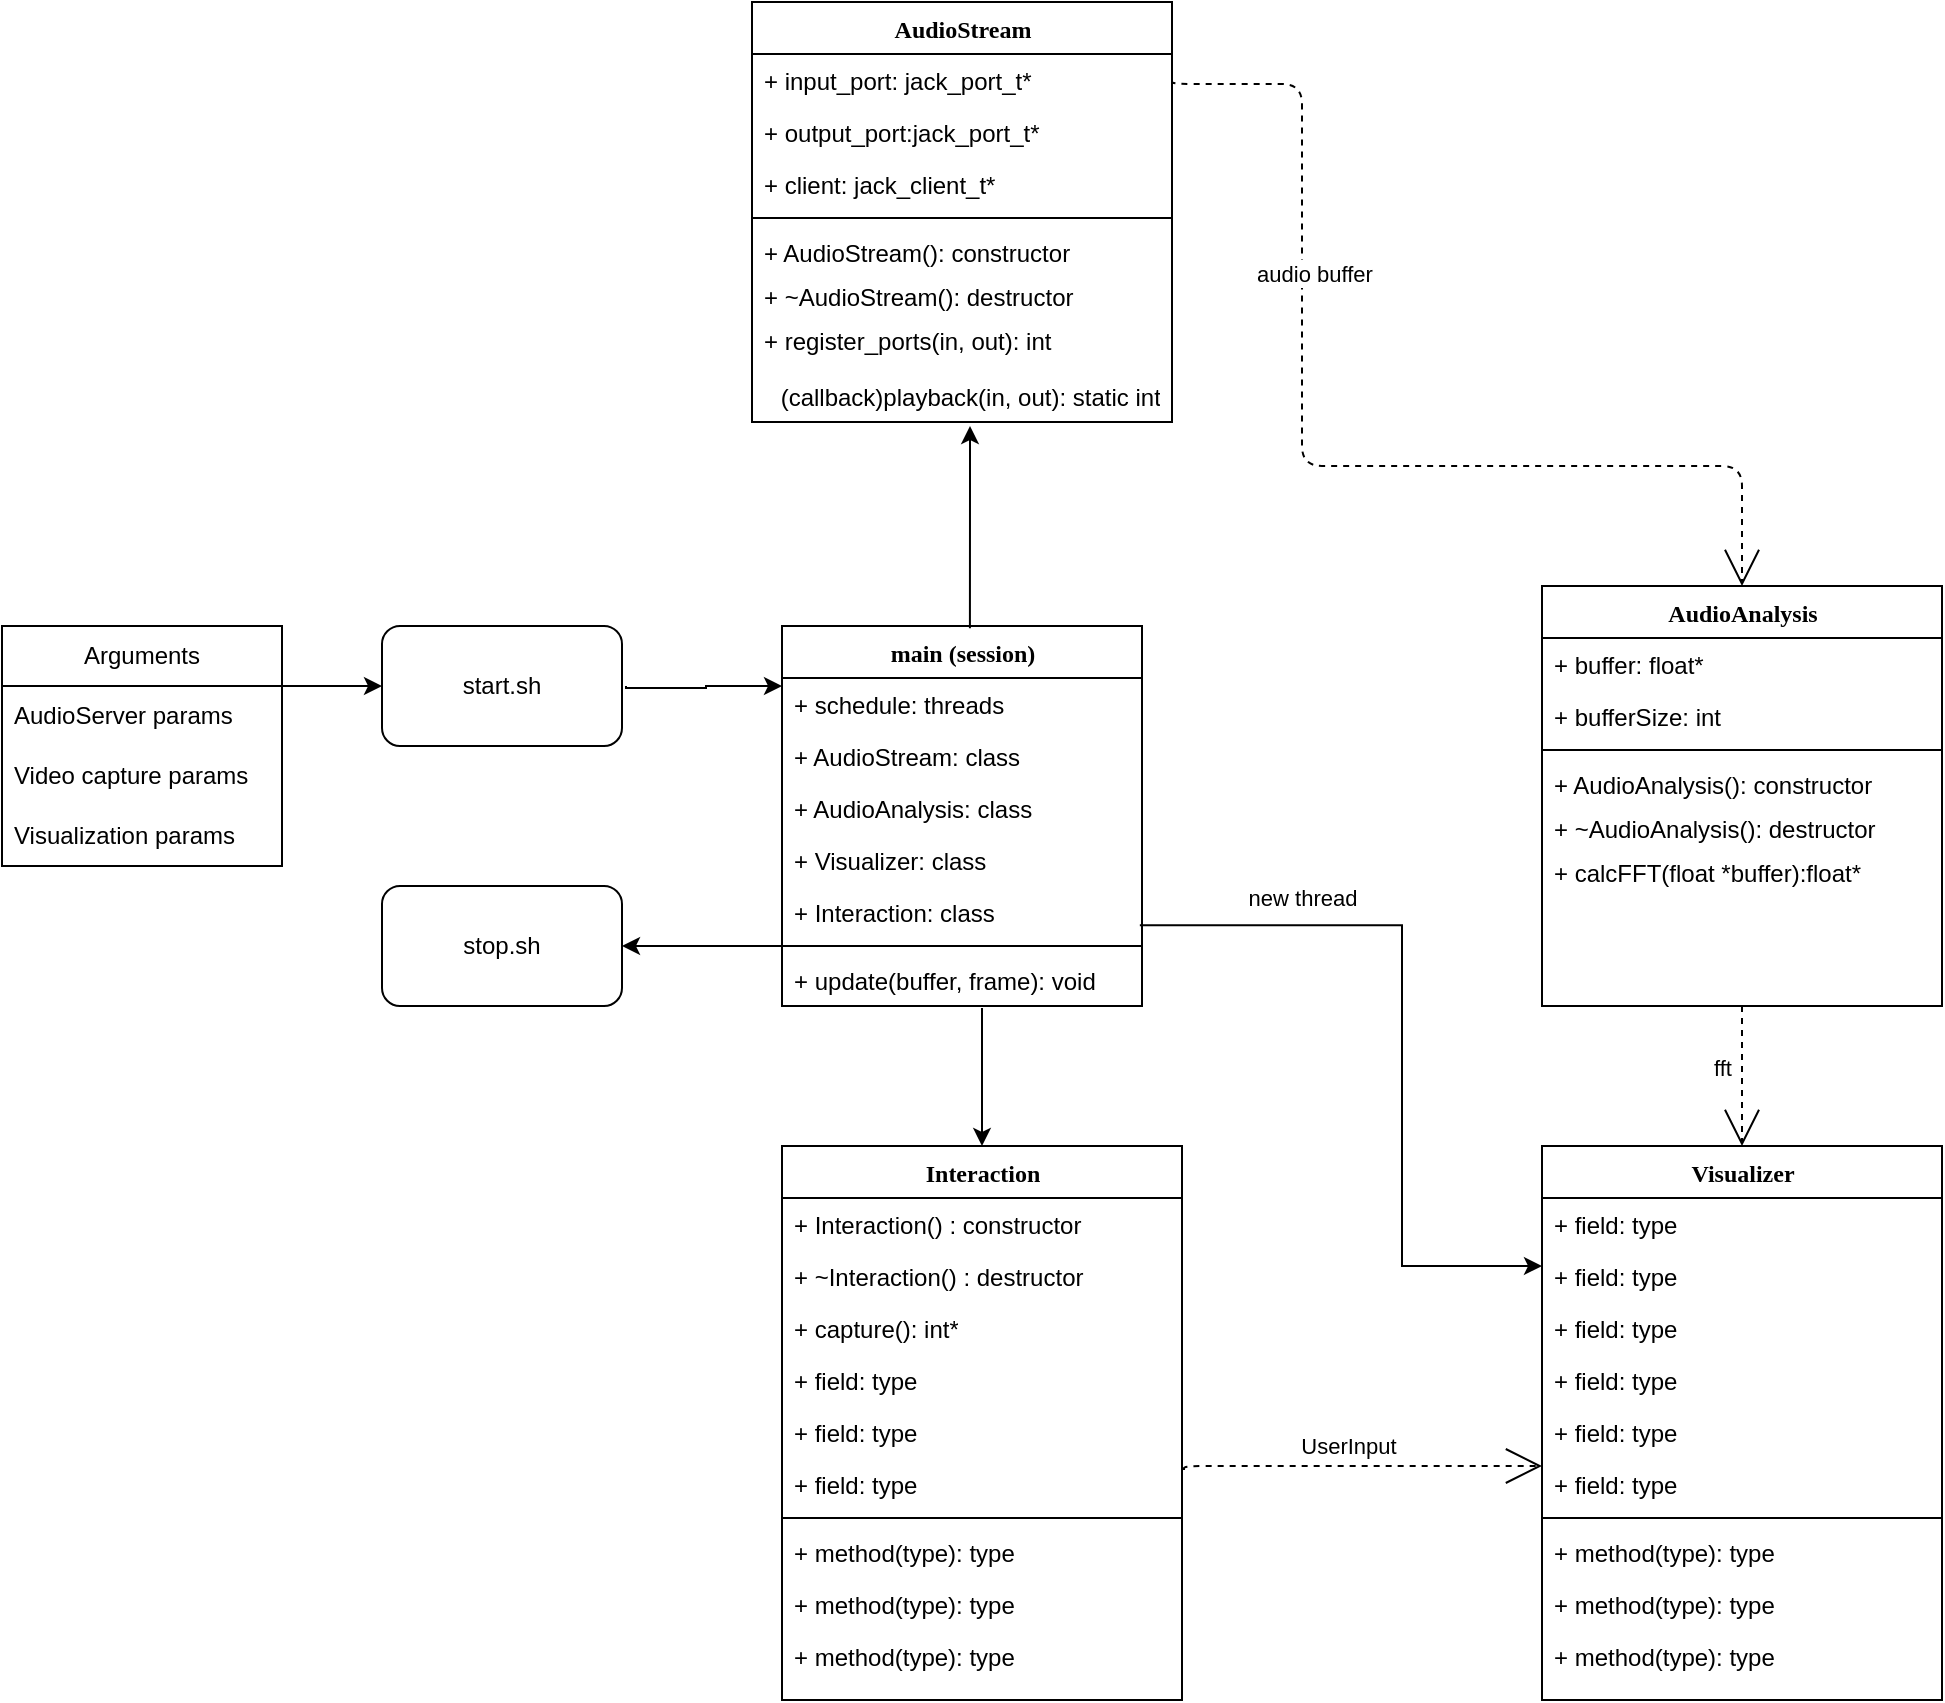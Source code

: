 <mxfile version="21.6.5" type="device">
  <diagram name="Page-1" id="9f46799a-70d6-7492-0946-bef42562c5a5">
    <mxGraphModel dx="1360" dy="1645" grid="1" gridSize="10" guides="1" tooltips="1" connect="1" arrows="1" fold="1" page="1" pageScale="1" pageWidth="1100" pageHeight="850" background="none" math="0" shadow="0">
      <root>
        <mxCell id="0" />
        <mxCell id="1" parent="0" />
        <mxCell id="o-AWOVwkgYh1DWZwRWpx-1" value="main (session)" style="swimlane;html=1;fontStyle=1;align=center;verticalAlign=top;childLayout=stackLayout;horizontal=1;startSize=26;horizontalStack=0;resizeParent=1;resizeLast=0;collapsible=1;marginBottom=0;swimlaneFillColor=#ffffff;rounded=0;shadow=0;comic=0;labelBackgroundColor=none;strokeWidth=1;fillColor=none;fontFamily=Verdana;fontSize=12" parent="1" vertex="1">
          <mxGeometry x="440" y="60" width="180" height="190" as="geometry" />
        </mxCell>
        <mxCell id="o-AWOVwkgYh1DWZwRWpx-2" value="+ schedule: threads" style="text;html=1;strokeColor=none;fillColor=none;align=left;verticalAlign=top;spacingLeft=4;spacingRight=4;whiteSpace=wrap;overflow=hidden;rotatable=0;points=[[0,0.5],[1,0.5]];portConstraint=eastwest;" parent="o-AWOVwkgYh1DWZwRWpx-1" vertex="1">
          <mxGeometry y="26" width="180" height="26" as="geometry" />
        </mxCell>
        <mxCell id="o-AWOVwkgYh1DWZwRWpx-3" value="+ AudioStream: class" style="text;html=1;strokeColor=none;fillColor=none;align=left;verticalAlign=top;spacingLeft=4;spacingRight=4;whiteSpace=wrap;overflow=hidden;rotatable=0;points=[[0,0.5],[1,0.5]];portConstraint=eastwest;" parent="o-AWOVwkgYh1DWZwRWpx-1" vertex="1">
          <mxGeometry y="52" width="180" height="26" as="geometry" />
        </mxCell>
        <mxCell id="o-AWOVwkgYh1DWZwRWpx-4" value="+ AudioAnalysis: class" style="text;html=1;strokeColor=none;fillColor=none;align=left;verticalAlign=top;spacingLeft=4;spacingRight=4;whiteSpace=wrap;overflow=hidden;rotatable=0;points=[[0,0.5],[1,0.5]];portConstraint=eastwest;" parent="o-AWOVwkgYh1DWZwRWpx-1" vertex="1">
          <mxGeometry y="78" width="180" height="26" as="geometry" />
        </mxCell>
        <mxCell id="o-AWOVwkgYh1DWZwRWpx-5" value="+ Visualizer: class" style="text;html=1;strokeColor=none;fillColor=none;align=left;verticalAlign=top;spacingLeft=4;spacingRight=4;whiteSpace=wrap;overflow=hidden;rotatable=0;points=[[0,0.5],[1,0.5]];portConstraint=eastwest;" parent="o-AWOVwkgYh1DWZwRWpx-1" vertex="1">
          <mxGeometry y="104" width="180" height="26" as="geometry" />
        </mxCell>
        <mxCell id="o-AWOVwkgYh1DWZwRWpx-6" value="+ Interaction: class" style="text;html=1;strokeColor=none;fillColor=none;align=left;verticalAlign=top;spacingLeft=4;spacingRight=4;whiteSpace=wrap;overflow=hidden;rotatable=0;points=[[0,0.5],[1,0.5]];portConstraint=eastwest;" parent="o-AWOVwkgYh1DWZwRWpx-1" vertex="1">
          <mxGeometry y="130" width="180" height="26" as="geometry" />
        </mxCell>
        <mxCell id="o-AWOVwkgYh1DWZwRWpx-7" value="" style="line;html=1;strokeWidth=1;fillColor=none;align=left;verticalAlign=middle;spacingTop=-1;spacingLeft=3;spacingRight=3;rotatable=0;labelPosition=right;points=[];portConstraint=eastwest;" parent="o-AWOVwkgYh1DWZwRWpx-1" vertex="1">
          <mxGeometry y="156" width="180" height="8" as="geometry" />
        </mxCell>
        <mxCell id="o-AWOVwkgYh1DWZwRWpx-8" value="+ update(buffer, frame): void" style="text;html=1;strokeColor=none;fillColor=none;align=left;verticalAlign=top;spacingLeft=4;spacingRight=4;whiteSpace=wrap;overflow=hidden;rotatable=0;points=[[0,0.5],[1,0.5]];portConstraint=eastwest;" parent="o-AWOVwkgYh1DWZwRWpx-1" vertex="1">
          <mxGeometry y="164" width="180" height="26" as="geometry" />
        </mxCell>
        <mxCell id="o-AWOVwkgYh1DWZwRWpx-9" value="Visualizer" style="swimlane;html=1;fontStyle=1;align=center;verticalAlign=top;childLayout=stackLayout;horizontal=1;startSize=26;horizontalStack=0;resizeParent=1;resizeLast=0;collapsible=1;marginBottom=0;swimlaneFillColor=#ffffff;rounded=0;shadow=0;comic=0;labelBackgroundColor=none;strokeWidth=1;fillColor=none;fontFamily=Verdana;fontSize=12" parent="1" vertex="1">
          <mxGeometry x="820" y="320" width="200" height="277" as="geometry" />
        </mxCell>
        <mxCell id="o-AWOVwkgYh1DWZwRWpx-10" value="+ field: type" style="text;html=1;strokeColor=none;fillColor=none;align=left;verticalAlign=top;spacingLeft=4;spacingRight=4;whiteSpace=wrap;overflow=hidden;rotatable=0;points=[[0,0.5],[1,0.5]];portConstraint=eastwest;" parent="o-AWOVwkgYh1DWZwRWpx-9" vertex="1">
          <mxGeometry y="26" width="200" height="26" as="geometry" />
        </mxCell>
        <mxCell id="o-AWOVwkgYh1DWZwRWpx-11" value="+ field: type" style="text;html=1;strokeColor=none;fillColor=none;align=left;verticalAlign=top;spacingLeft=4;spacingRight=4;whiteSpace=wrap;overflow=hidden;rotatable=0;points=[[0,0.5],[1,0.5]];portConstraint=eastwest;" parent="o-AWOVwkgYh1DWZwRWpx-9" vertex="1">
          <mxGeometry y="52" width="200" height="26" as="geometry" />
        </mxCell>
        <mxCell id="o-AWOVwkgYh1DWZwRWpx-12" value="+ field: type" style="text;html=1;strokeColor=none;fillColor=none;align=left;verticalAlign=top;spacingLeft=4;spacingRight=4;whiteSpace=wrap;overflow=hidden;rotatable=0;points=[[0,0.5],[1,0.5]];portConstraint=eastwest;" parent="o-AWOVwkgYh1DWZwRWpx-9" vertex="1">
          <mxGeometry y="78" width="200" height="26" as="geometry" />
        </mxCell>
        <mxCell id="o-AWOVwkgYh1DWZwRWpx-13" value="+ field: type" style="text;html=1;strokeColor=none;fillColor=none;align=left;verticalAlign=top;spacingLeft=4;spacingRight=4;whiteSpace=wrap;overflow=hidden;rotatable=0;points=[[0,0.5],[1,0.5]];portConstraint=eastwest;" parent="o-AWOVwkgYh1DWZwRWpx-9" vertex="1">
          <mxGeometry y="104" width="200" height="26" as="geometry" />
        </mxCell>
        <mxCell id="o-AWOVwkgYh1DWZwRWpx-14" value="+ field: type" style="text;html=1;strokeColor=none;fillColor=none;align=left;verticalAlign=top;spacingLeft=4;spacingRight=4;whiteSpace=wrap;overflow=hidden;rotatable=0;points=[[0,0.5],[1,0.5]];portConstraint=eastwest;" parent="o-AWOVwkgYh1DWZwRWpx-9" vertex="1">
          <mxGeometry y="130" width="200" height="26" as="geometry" />
        </mxCell>
        <mxCell id="o-AWOVwkgYh1DWZwRWpx-15" value="+ field: type" style="text;html=1;strokeColor=none;fillColor=none;align=left;verticalAlign=top;spacingLeft=4;spacingRight=4;whiteSpace=wrap;overflow=hidden;rotatable=0;points=[[0,0.5],[1,0.5]];portConstraint=eastwest;" parent="o-AWOVwkgYh1DWZwRWpx-9" vertex="1">
          <mxGeometry y="156" width="200" height="26" as="geometry" />
        </mxCell>
        <mxCell id="o-AWOVwkgYh1DWZwRWpx-16" value="" style="line;html=1;strokeWidth=1;fillColor=none;align=left;verticalAlign=middle;spacingTop=-1;spacingLeft=3;spacingRight=3;rotatable=0;labelPosition=right;points=[];portConstraint=eastwest;" parent="o-AWOVwkgYh1DWZwRWpx-9" vertex="1">
          <mxGeometry y="182" width="200" height="8" as="geometry" />
        </mxCell>
        <mxCell id="o-AWOVwkgYh1DWZwRWpx-17" value="+ method(type): type" style="text;html=1;strokeColor=none;fillColor=none;align=left;verticalAlign=top;spacingLeft=4;spacingRight=4;whiteSpace=wrap;overflow=hidden;rotatable=0;points=[[0,0.5],[1,0.5]];portConstraint=eastwest;" parent="o-AWOVwkgYh1DWZwRWpx-9" vertex="1">
          <mxGeometry y="190" width="200" height="26" as="geometry" />
        </mxCell>
        <mxCell id="o-AWOVwkgYh1DWZwRWpx-18" value="+ method(type): type" style="text;html=1;strokeColor=none;fillColor=none;align=left;verticalAlign=top;spacingLeft=4;spacingRight=4;whiteSpace=wrap;overflow=hidden;rotatable=0;points=[[0,0.5],[1,0.5]];portConstraint=eastwest;" parent="o-AWOVwkgYh1DWZwRWpx-9" vertex="1">
          <mxGeometry y="216" width="200" height="26" as="geometry" />
        </mxCell>
        <mxCell id="o-AWOVwkgYh1DWZwRWpx-19" value="+ method(type): type" style="text;html=1;strokeColor=none;fillColor=none;align=left;verticalAlign=top;spacingLeft=4;spacingRight=4;whiteSpace=wrap;overflow=hidden;rotatable=0;points=[[0,0.5],[1,0.5]];portConstraint=eastwest;" parent="o-AWOVwkgYh1DWZwRWpx-9" vertex="1">
          <mxGeometry y="242" width="200" height="26" as="geometry" />
        </mxCell>
        <mxCell id="o-AWOVwkgYh1DWZwRWpx-20" value="AudioStream" style="swimlane;html=1;fontStyle=1;align=center;verticalAlign=top;childLayout=stackLayout;horizontal=1;startSize=26;horizontalStack=0;resizeParent=1;resizeLast=0;collapsible=1;marginBottom=0;swimlaneFillColor=#ffffff;rounded=0;shadow=0;comic=0;labelBackgroundColor=none;strokeWidth=1;fillColor=none;fontFamily=Verdana;fontSize=12" parent="1" vertex="1">
          <mxGeometry x="425" y="-252" width="210" height="210" as="geometry" />
        </mxCell>
        <mxCell id="o-AWOVwkgYh1DWZwRWpx-21" value="+ input_port: jack_port_t*" style="text;html=1;strokeColor=none;fillColor=none;align=left;verticalAlign=top;spacingLeft=4;spacingRight=4;whiteSpace=wrap;overflow=hidden;rotatable=0;points=[[0,0.5],[1,0.5]];portConstraint=eastwest;" parent="o-AWOVwkgYh1DWZwRWpx-20" vertex="1">
          <mxGeometry y="26" width="210" height="26" as="geometry" />
        </mxCell>
        <mxCell id="o-AWOVwkgYh1DWZwRWpx-22" value="+ output_port:jack_port_t*" style="text;html=1;strokeColor=none;fillColor=none;align=left;verticalAlign=top;spacingLeft=4;spacingRight=4;whiteSpace=wrap;overflow=hidden;rotatable=0;points=[[0,0.5],[1,0.5]];portConstraint=eastwest;" parent="o-AWOVwkgYh1DWZwRWpx-20" vertex="1">
          <mxGeometry y="52" width="210" height="26" as="geometry" />
        </mxCell>
        <mxCell id="o-AWOVwkgYh1DWZwRWpx-23" value="+ client: jack_client_t*" style="text;html=1;strokeColor=none;fillColor=none;align=left;verticalAlign=top;spacingLeft=4;spacingRight=4;whiteSpace=wrap;overflow=hidden;rotatable=0;points=[[0,0.5],[1,0.5]];portConstraint=eastwest;" parent="o-AWOVwkgYh1DWZwRWpx-20" vertex="1">
          <mxGeometry y="78" width="210" height="26" as="geometry" />
        </mxCell>
        <mxCell id="o-AWOVwkgYh1DWZwRWpx-24" value="" style="line;html=1;strokeWidth=1;fillColor=none;align=left;verticalAlign=middle;spacingTop=-1;spacingLeft=3;spacingRight=3;rotatable=0;labelPosition=right;points=[];portConstraint=eastwest;" parent="o-AWOVwkgYh1DWZwRWpx-20" vertex="1">
          <mxGeometry y="104" width="210" height="8" as="geometry" />
        </mxCell>
        <mxCell id="o-AWOVwkgYh1DWZwRWpx-25" value="+ AudioStream(): constructor" style="text;html=1;strokeColor=none;fillColor=none;align=left;verticalAlign=top;spacingLeft=4;spacingRight=4;whiteSpace=wrap;overflow=hidden;rotatable=0;points=[[0,0.5],[1,0.5]];portConstraint=eastwest;" parent="o-AWOVwkgYh1DWZwRWpx-20" vertex="1">
          <mxGeometry y="112" width="210" height="22" as="geometry" />
        </mxCell>
        <mxCell id="o-AWOVwkgYh1DWZwRWpx-26" value="+ ~AudioStream(): destructor" style="text;html=1;strokeColor=none;fillColor=none;align=left;verticalAlign=top;spacingLeft=4;spacingRight=4;whiteSpace=wrap;overflow=hidden;rotatable=0;points=[[0,0.5],[1,0.5]];portConstraint=eastwest;" parent="o-AWOVwkgYh1DWZwRWpx-20" vertex="1">
          <mxGeometry y="134" width="210" height="22" as="geometry" />
        </mxCell>
        <mxCell id="o-AWOVwkgYh1DWZwRWpx-27" value="+ register_ports(in, out): int" style="text;html=1;strokeColor=none;fillColor=none;align=left;verticalAlign=top;spacingLeft=4;spacingRight=4;whiteSpace=wrap;overflow=hidden;rotatable=0;points=[[0,0.5],[1,0.5]];portConstraint=eastwest;" parent="o-AWOVwkgYh1DWZwRWpx-20" vertex="1">
          <mxGeometry y="156" width="210" height="26" as="geometry" />
        </mxCell>
        <mxCell id="o-AWOVwkgYh1DWZwRWpx-28" value="AudioAnalysis" style="swimlane;html=1;fontStyle=1;align=center;verticalAlign=top;childLayout=stackLayout;horizontal=1;startSize=26;horizontalStack=0;resizeParent=1;resizeLast=0;collapsible=1;marginBottom=0;swimlaneFillColor=#ffffff;rounded=0;shadow=0;comic=0;labelBackgroundColor=none;strokeWidth=1;fillColor=none;fontFamily=Verdana;fontSize=12" parent="1" vertex="1">
          <mxGeometry x="820" y="40" width="200" height="210" as="geometry" />
        </mxCell>
        <mxCell id="pKm74CVZ-jozPL6_3PK_-2" value="&lt;div&gt;+ buffer: float*&lt;/div&gt;" style="text;html=1;strokeColor=none;fillColor=none;align=left;verticalAlign=top;spacingLeft=4;spacingRight=4;whiteSpace=wrap;overflow=hidden;rotatable=0;points=[[0,0.5],[1,0.5]];portConstraint=eastwest;" vertex="1" parent="o-AWOVwkgYh1DWZwRWpx-28">
          <mxGeometry y="26" width="200" height="26" as="geometry" />
        </mxCell>
        <mxCell id="o-AWOVwkgYh1DWZwRWpx-31" value="+ bufferSize: int" style="text;html=1;strokeColor=none;fillColor=none;align=left;verticalAlign=top;spacingLeft=4;spacingRight=4;whiteSpace=wrap;overflow=hidden;rotatable=0;points=[[0,0.5],[1,0.5]];portConstraint=eastwest;" parent="o-AWOVwkgYh1DWZwRWpx-28" vertex="1">
          <mxGeometry y="52" width="200" height="26" as="geometry" />
        </mxCell>
        <mxCell id="o-AWOVwkgYh1DWZwRWpx-32" value="" style="line;html=1;strokeWidth=1;fillColor=none;align=left;verticalAlign=middle;spacingTop=-1;spacingLeft=3;spacingRight=3;rotatable=0;labelPosition=right;points=[];portConstraint=eastwest;" parent="o-AWOVwkgYh1DWZwRWpx-28" vertex="1">
          <mxGeometry y="78" width="200" height="8" as="geometry" />
        </mxCell>
        <mxCell id="o-AWOVwkgYh1DWZwRWpx-33" value="+ AudioAnalysis(): constructor" style="text;html=1;strokeColor=none;fillColor=none;align=left;verticalAlign=top;spacingLeft=4;spacingRight=4;whiteSpace=wrap;overflow=hidden;rotatable=0;points=[[0,0.5],[1,0.5]];portConstraint=eastwest;" parent="o-AWOVwkgYh1DWZwRWpx-28" vertex="1">
          <mxGeometry y="86" width="200" height="22" as="geometry" />
        </mxCell>
        <mxCell id="o-AWOVwkgYh1DWZwRWpx-34" value="+ ~AudioAnalysis(): destructor" style="text;html=1;strokeColor=none;fillColor=none;align=left;verticalAlign=top;spacingLeft=4;spacingRight=4;whiteSpace=wrap;overflow=hidden;rotatable=0;points=[[0,0.5],[1,0.5]];portConstraint=eastwest;" parent="o-AWOVwkgYh1DWZwRWpx-28" vertex="1">
          <mxGeometry y="108" width="200" height="22" as="geometry" />
        </mxCell>
        <mxCell id="o-AWOVwkgYh1DWZwRWpx-35" value="+ calcFFT(float *buffer):float*" style="text;html=1;strokeColor=none;fillColor=none;align=left;verticalAlign=top;spacingLeft=4;spacingRight=4;whiteSpace=wrap;overflow=hidden;rotatable=0;points=[[0,0.5],[1,0.5]];portConstraint=eastwest;" parent="o-AWOVwkgYh1DWZwRWpx-28" vertex="1">
          <mxGeometry y="130" width="200" height="26" as="geometry" />
        </mxCell>
        <mxCell id="o-AWOVwkgYh1DWZwRWpx-36" value="start.sh" style="rounded=1;whiteSpace=wrap;html=1;" parent="1" vertex="1">
          <mxGeometry x="240" y="60" width="120" height="60" as="geometry" />
        </mxCell>
        <mxCell id="o-AWOVwkgYh1DWZwRWpx-37" value="Arguments" style="swimlane;fontStyle=0;childLayout=stackLayout;horizontal=1;startSize=30;horizontalStack=0;resizeParent=1;resizeParentMax=0;resizeLast=0;collapsible=1;marginBottom=0;whiteSpace=wrap;html=1;" parent="1" vertex="1">
          <mxGeometry x="50" y="60" width="140" height="120" as="geometry" />
        </mxCell>
        <mxCell id="o-AWOVwkgYh1DWZwRWpx-38" value="AudioServer params" style="text;strokeColor=none;fillColor=none;align=left;verticalAlign=middle;spacingLeft=4;spacingRight=4;overflow=hidden;points=[[0,0.5],[1,0.5]];portConstraint=eastwest;rotatable=0;whiteSpace=wrap;html=1;" parent="o-AWOVwkgYh1DWZwRWpx-37" vertex="1">
          <mxGeometry y="30" width="140" height="30" as="geometry" />
        </mxCell>
        <mxCell id="o-AWOVwkgYh1DWZwRWpx-39" value="Video capture params" style="text;strokeColor=none;fillColor=none;align=left;verticalAlign=middle;spacingLeft=4;spacingRight=4;overflow=hidden;points=[[0,0.5],[1,0.5]];portConstraint=eastwest;rotatable=0;whiteSpace=wrap;html=1;" parent="o-AWOVwkgYh1DWZwRWpx-37" vertex="1">
          <mxGeometry y="60" width="140" height="30" as="geometry" />
        </mxCell>
        <mxCell id="o-AWOVwkgYh1DWZwRWpx-40" value="Visualization params" style="text;strokeColor=none;fillColor=none;align=left;verticalAlign=middle;spacingLeft=4;spacingRight=4;overflow=hidden;points=[[0,0.5],[1,0.5]];portConstraint=eastwest;rotatable=0;whiteSpace=wrap;html=1;" parent="o-AWOVwkgYh1DWZwRWpx-37" vertex="1">
          <mxGeometry y="90" width="140" height="30" as="geometry" />
        </mxCell>
        <mxCell id="o-AWOVwkgYh1DWZwRWpx-41" value="&lt;div&gt;stop.sh&lt;/div&gt;" style="rounded=1;whiteSpace=wrap;html=1;" parent="1" vertex="1">
          <mxGeometry x="240" y="190" width="120" height="60" as="geometry" />
        </mxCell>
        <mxCell id="o-AWOVwkgYh1DWZwRWpx-42" style="edgeStyle=orthogonalEdgeStyle;rounded=0;orthogonalLoop=1;jettySize=auto;html=1;exitX=1;exitY=0;exitDx=0;exitDy=0;entryX=0;entryY=0.5;entryDx=0;entryDy=0;" parent="1" source="o-AWOVwkgYh1DWZwRWpx-37" target="o-AWOVwkgYh1DWZwRWpx-36" edge="1">
          <mxGeometry relative="1" as="geometry">
            <mxPoint x="780" y="435" as="targetPoint" />
            <mxPoint x="700" y="448" as="sourcePoint" />
            <Array as="points">
              <mxPoint x="190" y="90" />
            </Array>
          </mxGeometry>
        </mxCell>
        <mxCell id="o-AWOVwkgYh1DWZwRWpx-43" style="edgeStyle=orthogonalEdgeStyle;rounded=0;orthogonalLoop=1;jettySize=auto;html=1;exitX=1;exitY=0.5;exitDx=0;exitDy=0;" parent="1" edge="1">
          <mxGeometry relative="1" as="geometry">
            <mxPoint x="440" y="90" as="targetPoint" />
            <mxPoint x="362" y="90" as="sourcePoint" />
            <Array as="points">
              <mxPoint x="362" y="91" />
              <mxPoint x="402" y="91" />
              <mxPoint x="402" y="90" />
              <mxPoint x="440" y="90" />
            </Array>
          </mxGeometry>
        </mxCell>
        <mxCell id="o-AWOVwkgYh1DWZwRWpx-44" style="edgeStyle=orthogonalEdgeStyle;html=1;labelBackgroundColor=none;startFill=0;startSize=8;endArrow=open;endFill=0;endSize=16;fontFamily=Verdana;fontSize=12;dashed=1;entryX=0.5;entryY=0;entryDx=0;entryDy=0;exitX=1;exitY=0.5;exitDx=0;exitDy=0;" parent="1" source="o-AWOVwkgYh1DWZwRWpx-21" target="o-AWOVwkgYh1DWZwRWpx-28" edge="1">
          <mxGeometry relative="1" as="geometry">
            <Array as="points">
              <mxPoint x="635" y="-211" />
              <mxPoint x="700" y="-211" />
              <mxPoint x="700" y="-20" />
              <mxPoint x="920" y="-20" />
            </Array>
            <mxPoint x="545" y="-30" as="targetPoint" />
            <mxPoint x="910" y="-160" as="sourcePoint" />
          </mxGeometry>
        </mxCell>
        <mxCell id="o-AWOVwkgYh1DWZwRWpx-45" value="Text" style="edgeLabel;html=1;align=center;verticalAlign=middle;resizable=0;points=[];" parent="o-AWOVwkgYh1DWZwRWpx-44" vertex="1" connectable="0">
          <mxGeometry x="-0.402" y="3" relative="1" as="geometry">
            <mxPoint as="offset" />
          </mxGeometry>
        </mxCell>
        <mxCell id="o-AWOVwkgYh1DWZwRWpx-46" value="audio buffer" style="edgeLabel;html=1;align=center;verticalAlign=middle;resizable=0;points=[];" parent="o-AWOVwkgYh1DWZwRWpx-44" vertex="1" connectable="0">
          <mxGeometry x="-0.399" y="6" relative="1" as="geometry">
            <mxPoint as="offset" />
          </mxGeometry>
        </mxCell>
        <mxCell id="o-AWOVwkgYh1DWZwRWpx-47" style="edgeStyle=orthogonalEdgeStyle;rounded=0;orthogonalLoop=1;jettySize=auto;html=1;exitX=0.522;exitY=0.006;exitDx=0;exitDy=0;exitPerimeter=0;" parent="1" source="o-AWOVwkgYh1DWZwRWpx-1" edge="1">
          <mxGeometry relative="1" as="geometry">
            <mxPoint x="534" y="-40" as="targetPoint" />
            <mxPoint x="410" y="120" as="sourcePoint" />
            <Array as="points">
              <mxPoint x="534" y="-10" />
            </Array>
          </mxGeometry>
        </mxCell>
        <mxCell id="o-AWOVwkgYh1DWZwRWpx-48" value="&amp;nbsp;(callback)playback(in, out): static int" style="text;html=1;strokeColor=none;fillColor=none;align=left;verticalAlign=top;spacingLeft=4;spacingRight=4;whiteSpace=wrap;overflow=hidden;rotatable=0;points=[[0,0.5],[1,0.5]];portConstraint=eastwest;" parent="1" vertex="1">
          <mxGeometry x="430" y="-68" width="210" height="18" as="geometry" />
        </mxCell>
        <mxCell id="o-AWOVwkgYh1DWZwRWpx-50" value="Interaction" style="swimlane;html=1;fontStyle=1;align=center;verticalAlign=top;childLayout=stackLayout;horizontal=1;startSize=26;horizontalStack=0;resizeParent=1;resizeLast=0;collapsible=1;marginBottom=0;swimlaneFillColor=#ffffff;rounded=0;shadow=0;comic=0;labelBackgroundColor=none;strokeWidth=1;fillColor=none;fontFamily=Verdana;fontSize=12" parent="1" vertex="1">
          <mxGeometry x="440" y="320" width="200" height="277" as="geometry" />
        </mxCell>
        <mxCell id="o-AWOVwkgYh1DWZwRWpx-51" value="+ Interaction() : constructor" style="text;html=1;strokeColor=none;fillColor=none;align=left;verticalAlign=top;spacingLeft=4;spacingRight=4;whiteSpace=wrap;overflow=hidden;rotatable=0;points=[[0,0.5],[1,0.5]];portConstraint=eastwest;" parent="o-AWOVwkgYh1DWZwRWpx-50" vertex="1">
          <mxGeometry y="26" width="200" height="26" as="geometry" />
        </mxCell>
        <mxCell id="o-AWOVwkgYh1DWZwRWpx-52" value="+ ~Interaction() : destructor" style="text;html=1;strokeColor=none;fillColor=none;align=left;verticalAlign=top;spacingLeft=4;spacingRight=4;whiteSpace=wrap;overflow=hidden;rotatable=0;points=[[0,0.5],[1,0.5]];portConstraint=eastwest;" parent="o-AWOVwkgYh1DWZwRWpx-50" vertex="1">
          <mxGeometry y="52" width="200" height="26" as="geometry" />
        </mxCell>
        <mxCell id="o-AWOVwkgYh1DWZwRWpx-53" value="+ capture(): int*" style="text;html=1;strokeColor=none;fillColor=none;align=left;verticalAlign=top;spacingLeft=4;spacingRight=4;whiteSpace=wrap;overflow=hidden;rotatable=0;points=[[0,0.5],[1,0.5]];portConstraint=eastwest;" parent="o-AWOVwkgYh1DWZwRWpx-50" vertex="1">
          <mxGeometry y="78" width="200" height="26" as="geometry" />
        </mxCell>
        <mxCell id="o-AWOVwkgYh1DWZwRWpx-54" value="+ field: type" style="text;html=1;strokeColor=none;fillColor=none;align=left;verticalAlign=top;spacingLeft=4;spacingRight=4;whiteSpace=wrap;overflow=hidden;rotatable=0;points=[[0,0.5],[1,0.5]];portConstraint=eastwest;" parent="o-AWOVwkgYh1DWZwRWpx-50" vertex="1">
          <mxGeometry y="104" width="200" height="26" as="geometry" />
        </mxCell>
        <mxCell id="o-AWOVwkgYh1DWZwRWpx-55" value="+ field: type" style="text;html=1;strokeColor=none;fillColor=none;align=left;verticalAlign=top;spacingLeft=4;spacingRight=4;whiteSpace=wrap;overflow=hidden;rotatable=0;points=[[0,0.5],[1,0.5]];portConstraint=eastwest;" parent="o-AWOVwkgYh1DWZwRWpx-50" vertex="1">
          <mxGeometry y="130" width="200" height="26" as="geometry" />
        </mxCell>
        <mxCell id="o-AWOVwkgYh1DWZwRWpx-56" value="+ field: type" style="text;html=1;strokeColor=none;fillColor=none;align=left;verticalAlign=top;spacingLeft=4;spacingRight=4;whiteSpace=wrap;overflow=hidden;rotatable=0;points=[[0,0.5],[1,0.5]];portConstraint=eastwest;" parent="o-AWOVwkgYh1DWZwRWpx-50" vertex="1">
          <mxGeometry y="156" width="200" height="26" as="geometry" />
        </mxCell>
        <mxCell id="o-AWOVwkgYh1DWZwRWpx-57" value="" style="line;html=1;strokeWidth=1;fillColor=none;align=left;verticalAlign=middle;spacingTop=-1;spacingLeft=3;spacingRight=3;rotatable=0;labelPosition=right;points=[];portConstraint=eastwest;" parent="o-AWOVwkgYh1DWZwRWpx-50" vertex="1">
          <mxGeometry y="182" width="200" height="8" as="geometry" />
        </mxCell>
        <mxCell id="o-AWOVwkgYh1DWZwRWpx-58" value="+ method(type): type" style="text;html=1;strokeColor=none;fillColor=none;align=left;verticalAlign=top;spacingLeft=4;spacingRight=4;whiteSpace=wrap;overflow=hidden;rotatable=0;points=[[0,0.5],[1,0.5]];portConstraint=eastwest;" parent="o-AWOVwkgYh1DWZwRWpx-50" vertex="1">
          <mxGeometry y="190" width="200" height="26" as="geometry" />
        </mxCell>
        <mxCell id="o-AWOVwkgYh1DWZwRWpx-59" value="+ method(type): type" style="text;html=1;strokeColor=none;fillColor=none;align=left;verticalAlign=top;spacingLeft=4;spacingRight=4;whiteSpace=wrap;overflow=hidden;rotatable=0;points=[[0,0.5],[1,0.5]];portConstraint=eastwest;" parent="o-AWOVwkgYh1DWZwRWpx-50" vertex="1">
          <mxGeometry y="216" width="200" height="26" as="geometry" />
        </mxCell>
        <mxCell id="o-AWOVwkgYh1DWZwRWpx-60" value="+ method(type): type" style="text;html=1;strokeColor=none;fillColor=none;align=left;verticalAlign=top;spacingLeft=4;spacingRight=4;whiteSpace=wrap;overflow=hidden;rotatable=0;points=[[0,0.5],[1,0.5]];portConstraint=eastwest;" parent="o-AWOVwkgYh1DWZwRWpx-50" vertex="1">
          <mxGeometry y="242" width="200" height="26" as="geometry" />
        </mxCell>
        <mxCell id="o-AWOVwkgYh1DWZwRWpx-61" style="edgeStyle=orthogonalEdgeStyle;rounded=0;orthogonalLoop=1;jettySize=auto;html=1;entryX=1;entryY=0.5;entryDx=0;entryDy=0;" parent="1" target="o-AWOVwkgYh1DWZwRWpx-41" edge="1">
          <mxGeometry relative="1" as="geometry">
            <mxPoint x="370" y="210" as="targetPoint" />
            <mxPoint x="440" y="220" as="sourcePoint" />
            <Array as="points">
              <mxPoint x="440" y="220" />
            </Array>
          </mxGeometry>
        </mxCell>
        <mxCell id="o-AWOVwkgYh1DWZwRWpx-62" style="edgeStyle=orthogonalEdgeStyle;rounded=0;orthogonalLoop=1;jettySize=auto;html=1;entryX=0.5;entryY=0;entryDx=0;entryDy=0;" parent="1" target="o-AWOVwkgYh1DWZwRWpx-50" edge="1">
          <mxGeometry relative="1" as="geometry">
            <mxPoint x="720" y="230" as="targetPoint" />
            <mxPoint x="540" y="251" as="sourcePoint" />
            <Array as="points">
              <mxPoint x="540" y="251" />
            </Array>
          </mxGeometry>
        </mxCell>
        <mxCell id="o-AWOVwkgYh1DWZwRWpx-63" style="edgeStyle=orthogonalEdgeStyle;html=1;labelBackgroundColor=none;startFill=0;startSize=8;endArrow=open;endFill=0;endSize=16;fontFamily=Verdana;fontSize=12;dashed=1;exitX=1.005;exitY=0.231;exitDx=0;exitDy=0;exitPerimeter=0;" parent="1" source="o-AWOVwkgYh1DWZwRWpx-56" edge="1">
          <mxGeometry relative="1" as="geometry">
            <Array as="points">
              <mxPoint x="641" y="480" />
            </Array>
            <mxPoint x="820" y="480" as="targetPoint" />
            <mxPoint x="370" y="474.94" as="sourcePoint" />
          </mxGeometry>
        </mxCell>
        <mxCell id="o-AWOVwkgYh1DWZwRWpx-64" value="UserInput" style="edgeLabel;html=1;align=center;verticalAlign=middle;resizable=0;points=[];" parent="o-AWOVwkgYh1DWZwRWpx-63" vertex="1" connectable="0">
          <mxGeometry x="-0.075" y="2" relative="1" as="geometry">
            <mxPoint y="-8" as="offset" />
          </mxGeometry>
        </mxCell>
        <mxCell id="o-AWOVwkgYh1DWZwRWpx-65" style="edgeStyle=orthogonalEdgeStyle;rounded=0;orthogonalLoop=1;jettySize=auto;html=1;exitX=0.994;exitY=0.753;exitDx=0;exitDy=0;exitPerimeter=0;" parent="1" source="o-AWOVwkgYh1DWZwRWpx-6" edge="1">
          <mxGeometry relative="1" as="geometry">
            <mxPoint x="820" y="380" as="targetPoint" />
            <mxPoint x="630" y="187" as="sourcePoint" />
            <Array as="points">
              <mxPoint x="750" y="210" />
              <mxPoint x="750" y="380" />
            </Array>
          </mxGeometry>
        </mxCell>
        <mxCell id="pKm74CVZ-jozPL6_3PK_-12" value="new thread" style="edgeLabel;html=1;align=center;verticalAlign=middle;resizable=0;points=[];" vertex="1" connectable="0" parent="o-AWOVwkgYh1DWZwRWpx-65">
          <mxGeometry x="-0.65" y="-4" relative="1" as="geometry">
            <mxPoint x="16" y="-18" as="offset" />
          </mxGeometry>
        </mxCell>
        <mxCell id="pKm74CVZ-jozPL6_3PK_-7" style="edgeStyle=orthogonalEdgeStyle;html=1;labelBackgroundColor=none;startFill=0;startSize=8;endArrow=open;endFill=0;endSize=16;fontFamily=Verdana;fontSize=12;dashed=1;exitX=0.5;exitY=1;exitDx=0;exitDy=0;entryX=0.5;entryY=0;entryDx=0;entryDy=0;" edge="1" parent="1" source="o-AWOVwkgYh1DWZwRWpx-28" target="o-AWOVwkgYh1DWZwRWpx-9">
          <mxGeometry relative="1" as="geometry">
            <Array as="points">
              <mxPoint x="920" y="250" />
              <mxPoint x="920" y="320" />
            </Array>
            <mxPoint x="939" y="290" as="targetPoint" />
            <mxPoint x="750" y="292" as="sourcePoint" />
          </mxGeometry>
        </mxCell>
        <mxCell id="pKm74CVZ-jozPL6_3PK_-8" value="fft" style="edgeLabel;html=1;align=center;verticalAlign=middle;resizable=0;points=[];" vertex="1" connectable="0" parent="pKm74CVZ-jozPL6_3PK_-7">
          <mxGeometry x="-0.075" y="2" relative="1" as="geometry">
            <mxPoint x="-12" y="-2" as="offset" />
          </mxGeometry>
        </mxCell>
      </root>
    </mxGraphModel>
  </diagram>
</mxfile>
